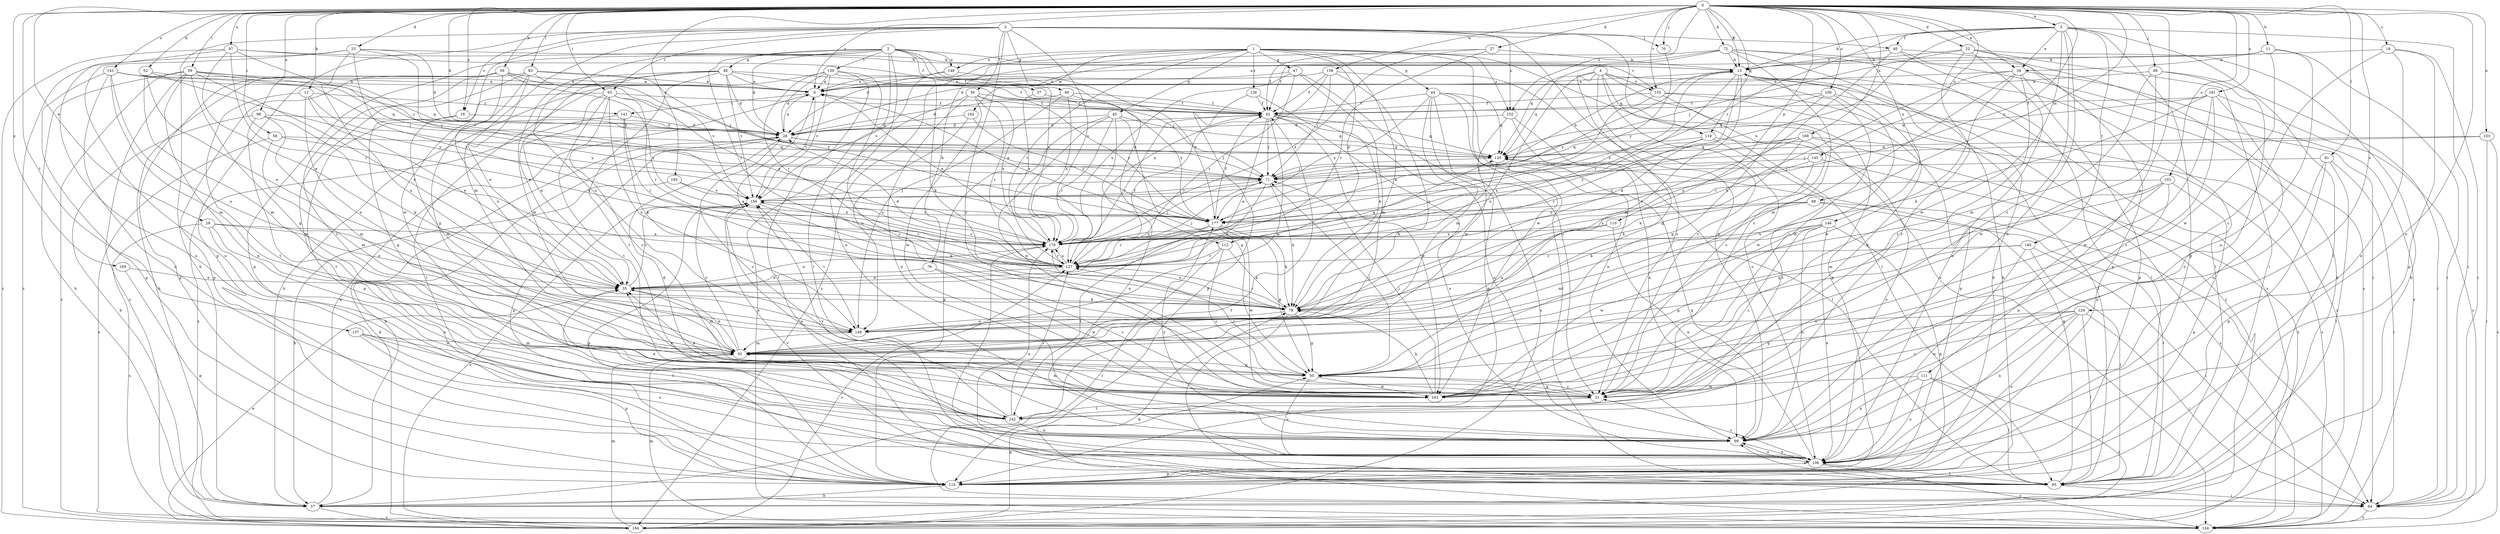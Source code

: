 strict digraph  {
0;
1;
2;
3;
4;
5;
6;
11;
12;
13;
16;
19;
21;
22;
23;
27;
28;
29;
34;
35;
37;
39;
40;
42;
44;
45;
47;
48;
49;
50;
52;
56;
57;
58;
59;
63;
64;
68;
70;
71;
72;
76;
78;
81;
83;
85;
89;
92;
97;
98;
99;
100;
102;
103;
106;
110;
111;
112;
114;
119;
120;
126;
127;
129;
132;
134;
137;
139;
140;
141;
142;
143;
145;
146;
148;
149;
155;
156;
158;
162;
163;
168;
169;
170;
177;
181;
183;
184;
0 -> 5  [label=a];
0 -> 6  [label=a];
0 -> 11  [label=b];
0 -> 12  [label=b];
0 -> 13  [label=b];
0 -> 16  [label=c];
0 -> 19  [label=c];
0 -> 22  [label=d];
0 -> 23  [label=d];
0 -> 27  [label=d];
0 -> 28  [label=d];
0 -> 29  [label=e];
0 -> 34  [label=e];
0 -> 52  [label=h];
0 -> 56  [label=h];
0 -> 58  [label=i];
0 -> 59  [label=i];
0 -> 63  [label=i];
0 -> 68  [label=j];
0 -> 70  [label=j];
0 -> 72  [label=k];
0 -> 81  [label=l];
0 -> 83  [label=l];
0 -> 89  [label=m];
0 -> 97  [label=n];
0 -> 98  [label=n];
0 -> 100  [label=o];
0 -> 102  [label=o];
0 -> 103  [label=o];
0 -> 106  [label=o];
0 -> 110  [label=p];
0 -> 111  [label=p];
0 -> 119  [label=q];
0 -> 129  [label=s];
0 -> 132  [label=s];
0 -> 137  [label=t];
0 -> 143  [label=u];
0 -> 145  [label=u];
0 -> 146  [label=u];
0 -> 155  [label=v];
0 -> 158  [label=w];
0 -> 168  [label=x];
0 -> 169  [label=x];
0 -> 177  [label=y];
0 -> 181  [label=z];
0 -> 183  [label=z];
1 -> 28  [label=d];
1 -> 44  [label=g];
1 -> 45  [label=g];
1 -> 47  [label=g];
1 -> 76  [label=k];
1 -> 78  [label=k];
1 -> 85  [label=l];
1 -> 112  [label=p];
1 -> 126  [label=r];
1 -> 127  [label=r];
1 -> 132  [label=s];
1 -> 148  [label=u];
1 -> 162  [label=w];
1 -> 163  [label=w];
1 -> 184  [label=z];
2 -> 28  [label=d];
2 -> 37  [label=f];
2 -> 48  [label=g];
2 -> 85  [label=l];
2 -> 99  [label=n];
2 -> 112  [label=p];
2 -> 114  [label=p];
2 -> 127  [label=r];
2 -> 139  [label=t];
2 -> 148  [label=u];
2 -> 149  [label=u];
2 -> 155  [label=v];
2 -> 170  [label=x];
3 -> 19  [label=c];
3 -> 21  [label=c];
3 -> 39  [label=f];
3 -> 40  [label=f];
3 -> 49  [label=g];
3 -> 57  [label=h];
3 -> 63  [label=i];
3 -> 70  [label=j];
3 -> 92  [label=m];
3 -> 99  [label=n];
3 -> 114  [label=p];
3 -> 132  [label=s];
3 -> 134  [label=s];
3 -> 163  [label=w];
3 -> 170  [label=x];
4 -> 21  [label=c];
4 -> 50  [label=g];
4 -> 106  [label=o];
4 -> 114  [label=p];
4 -> 119  [label=q];
4 -> 120  [label=q];
4 -> 149  [label=u];
4 -> 155  [label=v];
4 -> 184  [label=z];
5 -> 13  [label=b];
5 -> 21  [label=c];
5 -> 34  [label=e];
5 -> 40  [label=f];
5 -> 64  [label=i];
5 -> 85  [label=l];
5 -> 99  [label=n];
5 -> 114  [label=p];
5 -> 140  [label=t];
5 -> 156  [label=v];
5 -> 163  [label=w];
5 -> 170  [label=x];
6 -> 42  [label=f];
6 -> 141  [label=t];
6 -> 156  [label=v];
11 -> 6  [label=a];
11 -> 34  [label=e];
11 -> 64  [label=i];
11 -> 99  [label=n];
11 -> 163  [label=w];
12 -> 35  [label=e];
12 -> 141  [label=t];
12 -> 142  [label=t];
12 -> 149  [label=u];
12 -> 177  [label=y];
13 -> 6  [label=a];
13 -> 78  [label=k];
13 -> 85  [label=l];
13 -> 92  [label=m];
13 -> 127  [label=r];
13 -> 170  [label=x];
13 -> 177  [label=y];
16 -> 13  [label=b];
16 -> 21  [label=c];
16 -> 64  [label=i];
16 -> 106  [label=o];
16 -> 114  [label=p];
19 -> 28  [label=d];
19 -> 50  [label=g];
19 -> 92  [label=m];
21 -> 13  [label=b];
21 -> 35  [label=e];
21 -> 50  [label=g];
21 -> 142  [label=t];
22 -> 13  [label=b];
22 -> 57  [label=h];
22 -> 71  [label=j];
22 -> 85  [label=l];
22 -> 106  [label=o];
22 -> 114  [label=p];
22 -> 142  [label=t];
23 -> 13  [label=b];
23 -> 28  [label=d];
23 -> 106  [label=o];
23 -> 149  [label=u];
23 -> 156  [label=v];
23 -> 170  [label=x];
23 -> 184  [label=z];
27 -> 13  [label=b];
27 -> 42  [label=f];
27 -> 127  [label=r];
27 -> 170  [label=x];
28 -> 6  [label=a];
28 -> 21  [label=c];
28 -> 57  [label=h];
28 -> 71  [label=j];
28 -> 114  [label=p];
28 -> 120  [label=q];
29 -> 35  [label=e];
29 -> 99  [label=n];
29 -> 106  [label=o];
29 -> 134  [label=s];
29 -> 170  [label=x];
34 -> 6  [label=a];
34 -> 21  [label=c];
34 -> 78  [label=k];
34 -> 92  [label=m];
34 -> 114  [label=p];
34 -> 134  [label=s];
34 -> 163  [label=w];
35 -> 78  [label=k];
35 -> 92  [label=m];
35 -> 156  [label=v];
35 -> 170  [label=x];
37 -> 42  [label=f];
37 -> 170  [label=x];
39 -> 42  [label=f];
39 -> 99  [label=n];
39 -> 127  [label=r];
39 -> 134  [label=s];
39 -> 163  [label=w];
39 -> 170  [label=x];
39 -> 177  [label=y];
40 -> 13  [label=b];
40 -> 57  [label=h];
40 -> 85  [label=l];
40 -> 134  [label=s];
40 -> 149  [label=u];
42 -> 28  [label=d];
42 -> 35  [label=e];
42 -> 71  [label=j];
42 -> 92  [label=m];
42 -> 99  [label=n];
42 -> 106  [label=o];
42 -> 120  [label=q];
42 -> 127  [label=r];
42 -> 163  [label=w];
44 -> 42  [label=f];
44 -> 85  [label=l];
44 -> 92  [label=m];
44 -> 99  [label=n];
44 -> 114  [label=p];
44 -> 120  [label=q];
44 -> 177  [label=y];
44 -> 184  [label=z];
45 -> 28  [label=d];
45 -> 50  [label=g];
45 -> 106  [label=o];
45 -> 114  [label=p];
45 -> 120  [label=q];
45 -> 127  [label=r];
45 -> 163  [label=w];
47 -> 6  [label=a];
47 -> 21  [label=c];
47 -> 92  [label=m];
47 -> 127  [label=r];
47 -> 170  [label=x];
48 -> 6  [label=a];
48 -> 28  [label=d];
48 -> 35  [label=e];
48 -> 42  [label=f];
48 -> 71  [label=j];
48 -> 85  [label=l];
48 -> 92  [label=m];
48 -> 142  [label=t];
48 -> 156  [label=v];
49 -> 28  [label=d];
49 -> 42  [label=f];
49 -> 149  [label=u];
49 -> 170  [label=x];
49 -> 177  [label=y];
50 -> 21  [label=c];
50 -> 71  [label=j];
50 -> 106  [label=o];
50 -> 127  [label=r];
50 -> 163  [label=w];
52 -> 6  [label=a];
52 -> 35  [label=e];
52 -> 92  [label=m];
52 -> 177  [label=y];
56 -> 6  [label=a];
56 -> 21  [label=c];
56 -> 57  [label=h];
56 -> 71  [label=j];
56 -> 114  [label=p];
56 -> 149  [label=u];
56 -> 170  [label=x];
57 -> 6  [label=a];
57 -> 42  [label=f];
57 -> 184  [label=z];
58 -> 92  [label=m];
58 -> 120  [label=q];
58 -> 134  [label=s];
58 -> 170  [label=x];
59 -> 6  [label=a];
59 -> 35  [label=e];
59 -> 50  [label=g];
59 -> 57  [label=h];
59 -> 71  [label=j];
59 -> 99  [label=n];
59 -> 120  [label=q];
59 -> 134  [label=s];
59 -> 184  [label=z];
63 -> 21  [label=c];
63 -> 35  [label=e];
63 -> 42  [label=f];
63 -> 114  [label=p];
63 -> 127  [label=r];
63 -> 142  [label=t];
63 -> 149  [label=u];
63 -> 170  [label=x];
64 -> 134  [label=s];
68 -> 6  [label=a];
68 -> 64  [label=i];
68 -> 92  [label=m];
68 -> 106  [label=o];
68 -> 163  [label=w];
70 -> 177  [label=y];
71 -> 13  [label=b];
71 -> 35  [label=e];
71 -> 78  [label=k];
71 -> 156  [label=v];
72 -> 13  [label=b];
72 -> 21  [label=c];
72 -> 28  [label=d];
72 -> 42  [label=f];
72 -> 57  [label=h];
72 -> 64  [label=i];
72 -> 120  [label=q];
72 -> 134  [label=s];
76 -> 21  [label=c];
76 -> 35  [label=e];
76 -> 163  [label=w];
78 -> 6  [label=a];
78 -> 50  [label=g];
78 -> 64  [label=i];
78 -> 127  [label=r];
78 -> 149  [label=u];
78 -> 170  [label=x];
81 -> 64  [label=i];
81 -> 71  [label=j];
81 -> 85  [label=l];
81 -> 99  [label=n];
81 -> 114  [label=p];
83 -> 6  [label=a];
83 -> 35  [label=e];
83 -> 50  [label=g];
83 -> 114  [label=p];
83 -> 156  [label=v];
83 -> 163  [label=w];
83 -> 177  [label=y];
85 -> 64  [label=i];
85 -> 99  [label=n];
85 -> 120  [label=q];
85 -> 156  [label=v];
89 -> 64  [label=i];
89 -> 78  [label=k];
89 -> 85  [label=l];
89 -> 170  [label=x];
89 -> 177  [label=y];
92 -> 35  [label=e];
92 -> 50  [label=g];
92 -> 156  [label=v];
97 -> 13  [label=b];
97 -> 35  [label=e];
97 -> 42  [label=f];
97 -> 71  [label=j];
97 -> 106  [label=o];
97 -> 127  [label=r];
97 -> 184  [label=z];
98 -> 28  [label=d];
98 -> 57  [label=h];
98 -> 78  [label=k];
98 -> 92  [label=m];
98 -> 142  [label=t];
99 -> 106  [label=o];
99 -> 156  [label=v];
99 -> 177  [label=y];
100 -> 42  [label=f];
100 -> 50  [label=g];
100 -> 120  [label=q];
100 -> 163  [label=w];
100 -> 184  [label=z];
102 -> 50  [label=g];
102 -> 92  [label=m];
102 -> 99  [label=n];
102 -> 114  [label=p];
102 -> 142  [label=t];
102 -> 156  [label=v];
103 -> 64  [label=i];
103 -> 71  [label=j];
103 -> 120  [label=q];
103 -> 134  [label=s];
106 -> 21  [label=c];
106 -> 85  [label=l];
106 -> 99  [label=n];
106 -> 114  [label=p];
106 -> 120  [label=q];
106 -> 134  [label=s];
106 -> 170  [label=x];
110 -> 99  [label=n];
110 -> 149  [label=u];
110 -> 170  [label=x];
111 -> 85  [label=l];
111 -> 99  [label=n];
111 -> 106  [label=o];
111 -> 163  [label=w];
111 -> 184  [label=z];
112 -> 21  [label=c];
112 -> 64  [label=i];
112 -> 78  [label=k];
112 -> 127  [label=r];
114 -> 13  [label=b];
114 -> 57  [label=h];
119 -> 106  [label=o];
119 -> 120  [label=q];
119 -> 127  [label=r];
119 -> 142  [label=t];
119 -> 170  [label=x];
120 -> 71  [label=j];
120 -> 78  [label=k];
126 -> 42  [label=f];
126 -> 78  [label=k];
126 -> 114  [label=p];
127 -> 28  [label=d];
127 -> 35  [label=e];
127 -> 42  [label=f];
127 -> 71  [label=j];
127 -> 120  [label=q];
127 -> 156  [label=v];
127 -> 170  [label=x];
129 -> 21  [label=c];
129 -> 50  [label=g];
129 -> 64  [label=i];
129 -> 85  [label=l];
129 -> 99  [label=n];
129 -> 106  [label=o];
129 -> 149  [label=u];
132 -> 28  [label=d];
132 -> 85  [label=l];
132 -> 92  [label=m];
132 -> 99  [label=n];
134 -> 78  [label=k];
134 -> 92  [label=m];
137 -> 92  [label=m];
137 -> 106  [label=o];
137 -> 114  [label=p];
137 -> 142  [label=t];
139 -> 6  [label=a];
139 -> 21  [label=c];
139 -> 28  [label=d];
139 -> 57  [label=h];
139 -> 78  [label=k];
139 -> 85  [label=l];
139 -> 127  [label=r];
139 -> 156  [label=v];
140 -> 50  [label=g];
140 -> 64  [label=i];
140 -> 85  [label=l];
140 -> 106  [label=o];
140 -> 127  [label=r];
141 -> 28  [label=d];
141 -> 78  [label=k];
141 -> 127  [label=r];
141 -> 134  [label=s];
142 -> 13  [label=b];
142 -> 28  [label=d];
142 -> 35  [label=e];
142 -> 99  [label=n];
142 -> 127  [label=r];
143 -> 6  [label=a];
143 -> 71  [label=j];
143 -> 92  [label=m];
143 -> 106  [label=o];
143 -> 114  [label=p];
143 -> 120  [label=q];
143 -> 149  [label=u];
145 -> 71  [label=j];
145 -> 78  [label=k];
145 -> 134  [label=s];
145 -> 177  [label=y];
146 -> 21  [label=c];
146 -> 92  [label=m];
146 -> 99  [label=n];
146 -> 106  [label=o];
146 -> 114  [label=p];
146 -> 163  [label=w];
146 -> 170  [label=x];
148 -> 6  [label=a];
148 -> 156  [label=v];
148 -> 177  [label=y];
149 -> 92  [label=m];
149 -> 156  [label=v];
155 -> 21  [label=c];
155 -> 42  [label=f];
155 -> 85  [label=l];
155 -> 114  [label=p];
155 -> 170  [label=x];
156 -> 71  [label=j];
156 -> 78  [label=k];
156 -> 99  [label=n];
156 -> 114  [label=p];
156 -> 127  [label=r];
156 -> 177  [label=y];
158 -> 6  [label=a];
158 -> 21  [label=c];
158 -> 42  [label=f];
158 -> 71  [label=j];
158 -> 149  [label=u];
158 -> 170  [label=x];
162 -> 28  [label=d];
162 -> 149  [label=u];
162 -> 177  [label=y];
163 -> 35  [label=e];
163 -> 71  [label=j];
163 -> 78  [label=k];
163 -> 92  [label=m];
168 -> 78  [label=k];
168 -> 120  [label=q];
168 -> 127  [label=r];
168 -> 134  [label=s];
168 -> 177  [label=y];
168 -> 184  [label=z];
169 -> 35  [label=e];
169 -> 114  [label=p];
170 -> 6  [label=a];
170 -> 71  [label=j];
170 -> 85  [label=l];
170 -> 127  [label=r];
177 -> 6  [label=a];
177 -> 42  [label=f];
177 -> 50  [label=g];
177 -> 78  [label=k];
177 -> 127  [label=r];
177 -> 142  [label=t];
177 -> 163  [label=w];
177 -> 170  [label=x];
181 -> 21  [label=c];
181 -> 42  [label=f];
181 -> 78  [label=k];
181 -> 106  [label=o];
181 -> 120  [label=q];
181 -> 134  [label=s];
181 -> 163  [label=w];
183 -> 57  [label=h];
183 -> 156  [label=v];
183 -> 170  [label=x];
184 -> 28  [label=d];
184 -> 35  [label=e];
184 -> 50  [label=g];
184 -> 92  [label=m];
184 -> 127  [label=r];
184 -> 156  [label=v];
}
